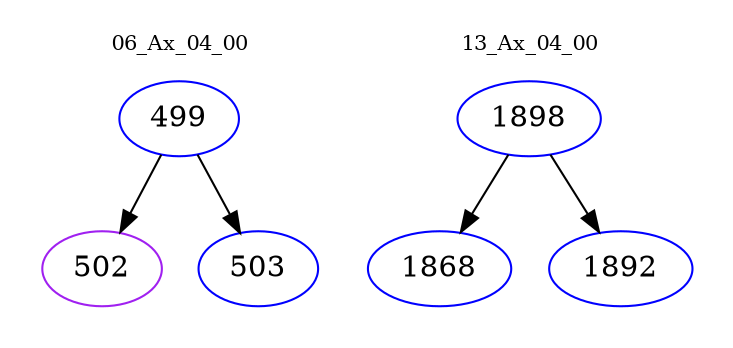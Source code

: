 digraph{
subgraph cluster_0 {
color = white
label = "06_Ax_04_00";
fontsize=10;
T0_499 [label="499", color="blue"]
T0_499 -> T0_502 [color="black"]
T0_502 [label="502", color="purple"]
T0_499 -> T0_503 [color="black"]
T0_503 [label="503", color="blue"]
}
subgraph cluster_1 {
color = white
label = "13_Ax_04_00";
fontsize=10;
T1_1898 [label="1898", color="blue"]
T1_1898 -> T1_1868 [color="black"]
T1_1868 [label="1868", color="blue"]
T1_1898 -> T1_1892 [color="black"]
T1_1892 [label="1892", color="blue"]
}
}
